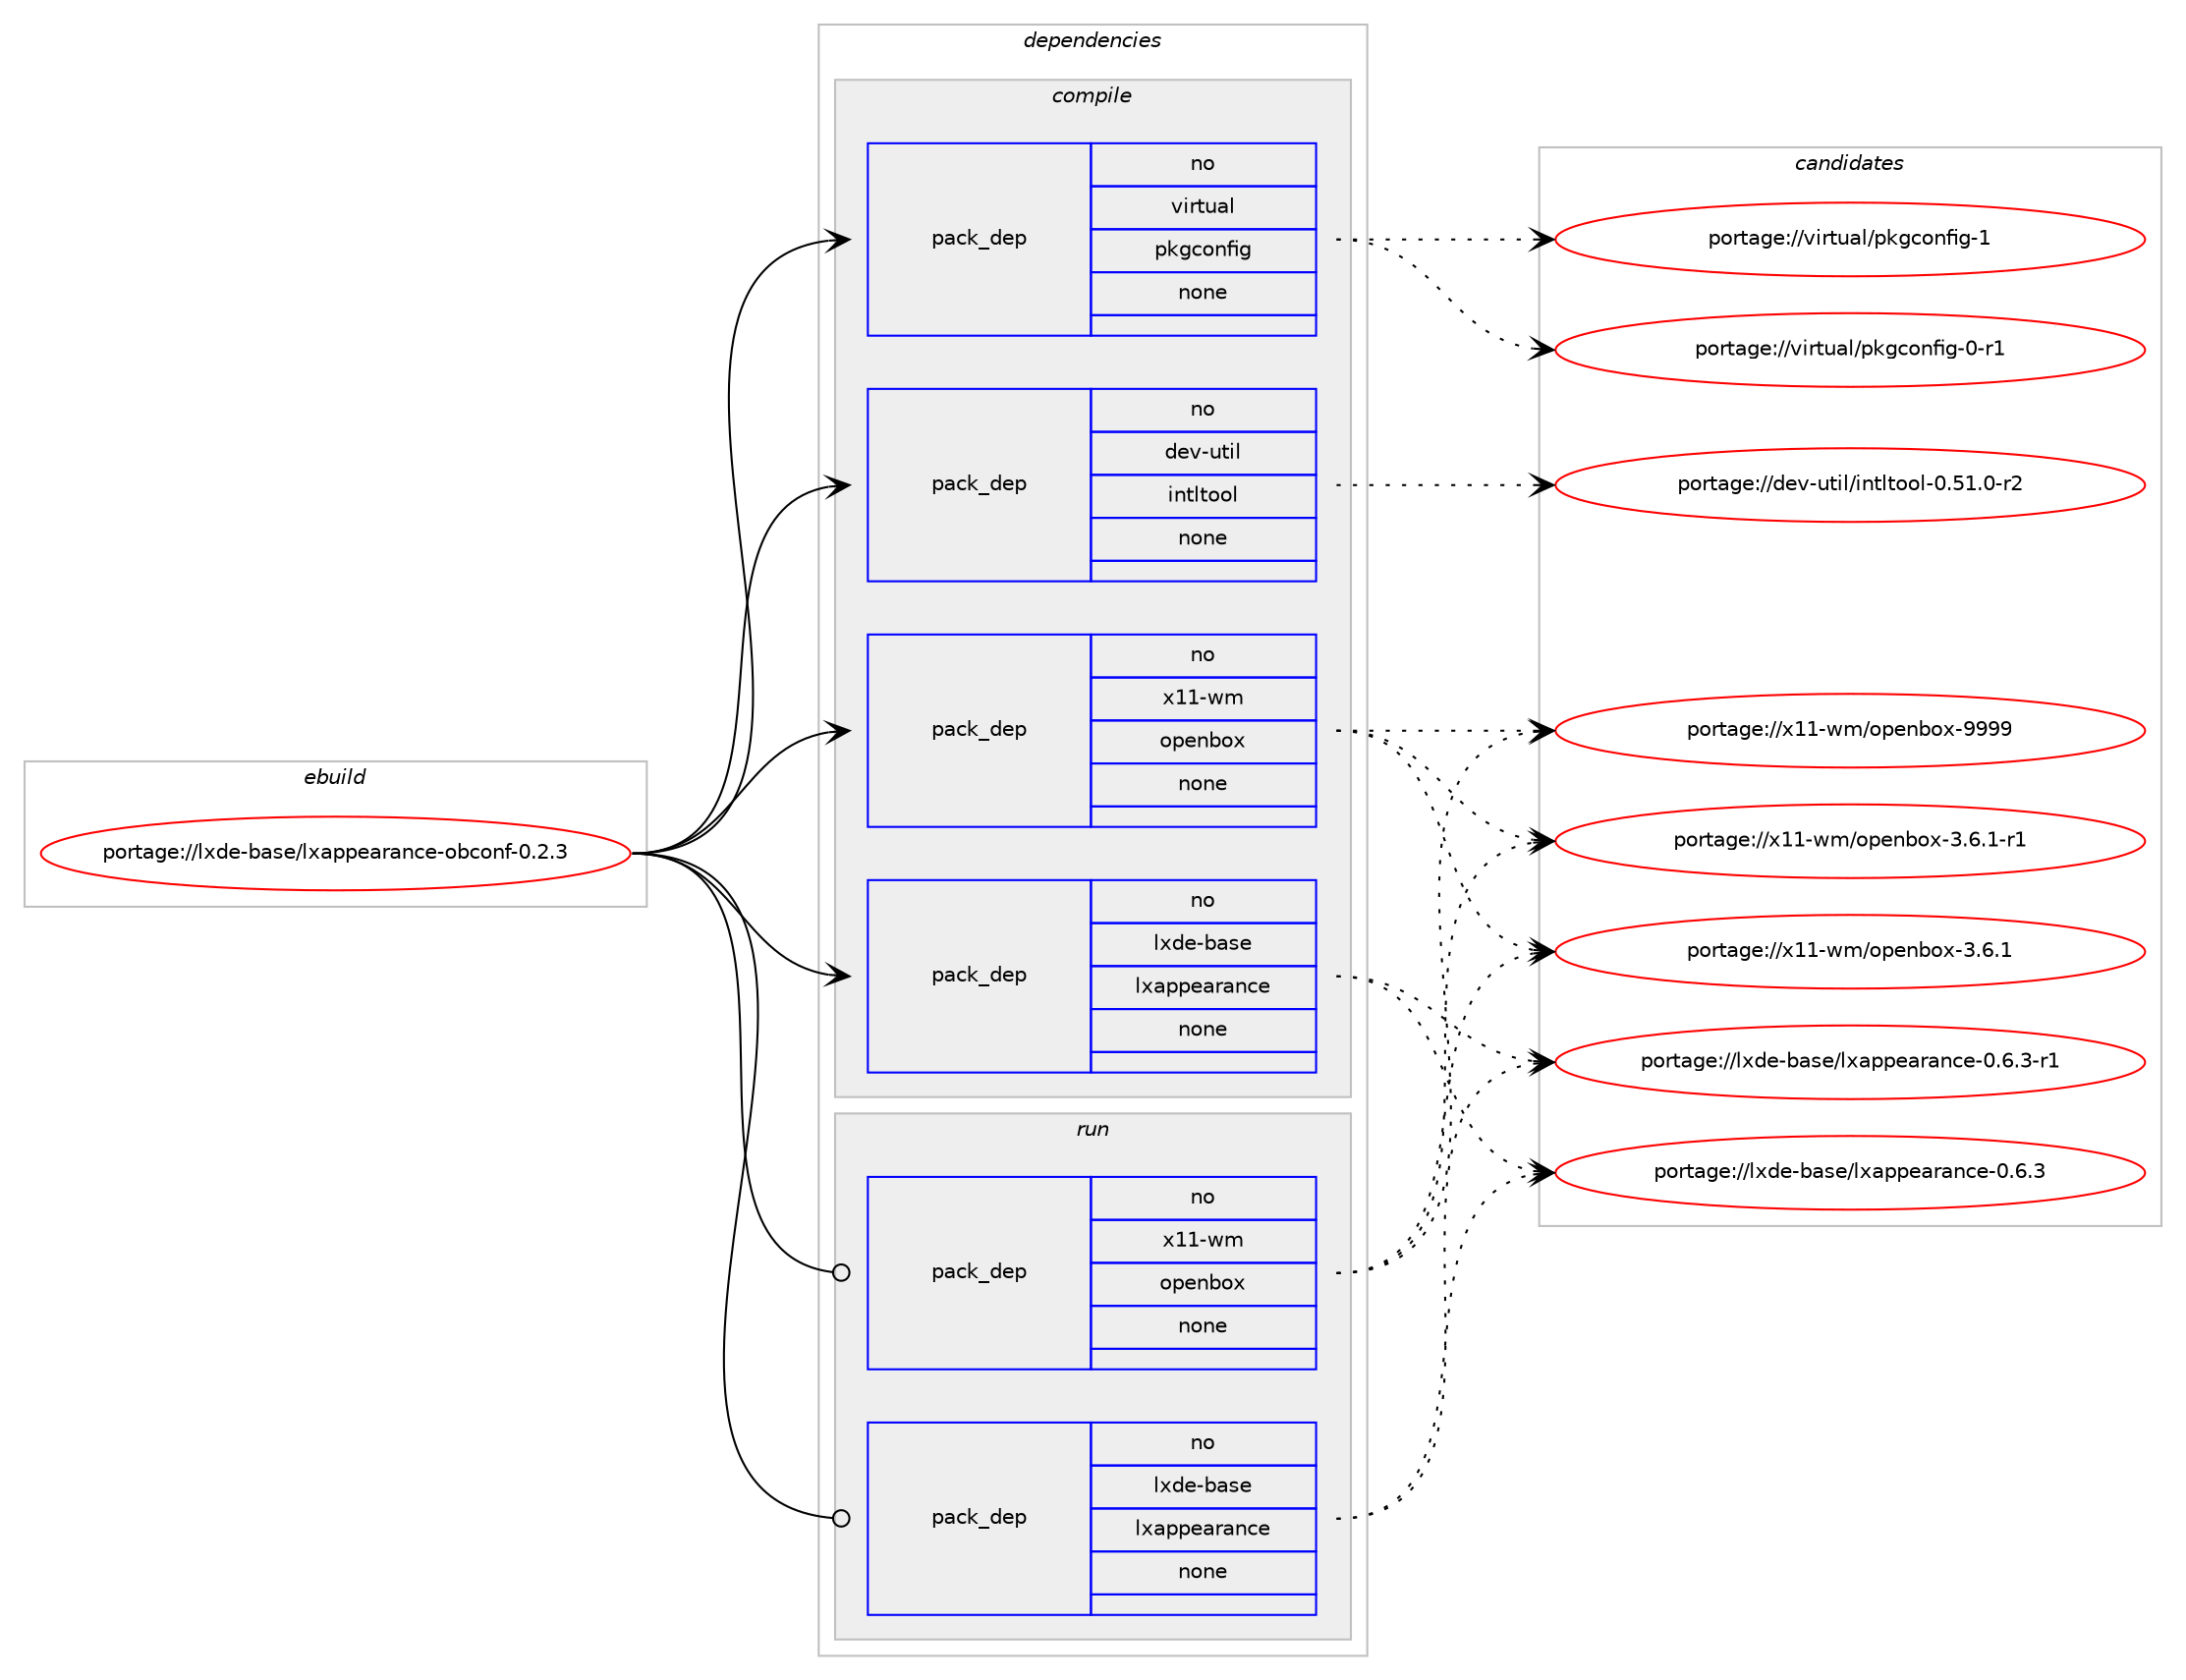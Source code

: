 digraph prolog {

# *************
# Graph options
# *************

newrank=true;
concentrate=true;
compound=true;
graph [rankdir=LR,fontname=Helvetica,fontsize=10,ranksep=1.5];#, ranksep=2.5, nodesep=0.2];
edge  [arrowhead=vee];
node  [fontname=Helvetica,fontsize=10];

# **********
# The ebuild
# **********

subgraph cluster_leftcol {
color=gray;
rank=same;
label=<<i>ebuild</i>>;
id [label="portage://lxde-base/lxappearance-obconf-0.2.3", color=red, width=4, href="../lxde-base/lxappearance-obconf-0.2.3.svg"];
}

# ****************
# The dependencies
# ****************

subgraph cluster_midcol {
color=gray;
label=<<i>dependencies</i>>;
subgraph cluster_compile {
fillcolor="#eeeeee";
style=filled;
label=<<i>compile</i>>;
subgraph pack179902 {
dependency238350 [label=<<TABLE BORDER="0" CELLBORDER="1" CELLSPACING="0" CELLPADDING="4" WIDTH="220"><TR><TD ROWSPAN="6" CELLPADDING="30">pack_dep</TD></TR><TR><TD WIDTH="110">no</TD></TR><TR><TD>dev-util</TD></TR><TR><TD>intltool</TD></TR><TR><TD>none</TD></TR><TR><TD></TD></TR></TABLE>>, shape=none, color=blue];
}
id:e -> dependency238350:w [weight=20,style="solid",arrowhead="vee"];
subgraph pack179903 {
dependency238351 [label=<<TABLE BORDER="0" CELLBORDER="1" CELLSPACING="0" CELLPADDING="4" WIDTH="220"><TR><TD ROWSPAN="6" CELLPADDING="30">pack_dep</TD></TR><TR><TD WIDTH="110">no</TD></TR><TR><TD>lxde-base</TD></TR><TR><TD>lxappearance</TD></TR><TR><TD>none</TD></TR><TR><TD></TD></TR></TABLE>>, shape=none, color=blue];
}
id:e -> dependency238351:w [weight=20,style="solid",arrowhead="vee"];
subgraph pack179904 {
dependency238352 [label=<<TABLE BORDER="0" CELLBORDER="1" CELLSPACING="0" CELLPADDING="4" WIDTH="220"><TR><TD ROWSPAN="6" CELLPADDING="30">pack_dep</TD></TR><TR><TD WIDTH="110">no</TD></TR><TR><TD>virtual</TD></TR><TR><TD>pkgconfig</TD></TR><TR><TD>none</TD></TR><TR><TD></TD></TR></TABLE>>, shape=none, color=blue];
}
id:e -> dependency238352:w [weight=20,style="solid",arrowhead="vee"];
subgraph pack179905 {
dependency238353 [label=<<TABLE BORDER="0" CELLBORDER="1" CELLSPACING="0" CELLPADDING="4" WIDTH="220"><TR><TD ROWSPAN="6" CELLPADDING="30">pack_dep</TD></TR><TR><TD WIDTH="110">no</TD></TR><TR><TD>x11-wm</TD></TR><TR><TD>openbox</TD></TR><TR><TD>none</TD></TR><TR><TD></TD></TR></TABLE>>, shape=none, color=blue];
}
id:e -> dependency238353:w [weight=20,style="solid",arrowhead="vee"];
}
subgraph cluster_compileandrun {
fillcolor="#eeeeee";
style=filled;
label=<<i>compile and run</i>>;
}
subgraph cluster_run {
fillcolor="#eeeeee";
style=filled;
label=<<i>run</i>>;
subgraph pack179906 {
dependency238354 [label=<<TABLE BORDER="0" CELLBORDER="1" CELLSPACING="0" CELLPADDING="4" WIDTH="220"><TR><TD ROWSPAN="6" CELLPADDING="30">pack_dep</TD></TR><TR><TD WIDTH="110">no</TD></TR><TR><TD>lxde-base</TD></TR><TR><TD>lxappearance</TD></TR><TR><TD>none</TD></TR><TR><TD></TD></TR></TABLE>>, shape=none, color=blue];
}
id:e -> dependency238354:w [weight=20,style="solid",arrowhead="odot"];
subgraph pack179907 {
dependency238355 [label=<<TABLE BORDER="0" CELLBORDER="1" CELLSPACING="0" CELLPADDING="4" WIDTH="220"><TR><TD ROWSPAN="6" CELLPADDING="30">pack_dep</TD></TR><TR><TD WIDTH="110">no</TD></TR><TR><TD>x11-wm</TD></TR><TR><TD>openbox</TD></TR><TR><TD>none</TD></TR><TR><TD></TD></TR></TABLE>>, shape=none, color=blue];
}
id:e -> dependency238355:w [weight=20,style="solid",arrowhead="odot"];
}
}

# **************
# The candidates
# **************

subgraph cluster_choices {
rank=same;
color=gray;
label=<<i>candidates</i>>;

subgraph choice179902 {
color=black;
nodesep=1;
choice1001011184511711610510847105110116108116111111108454846534946484511450 [label="portage://dev-util/intltool-0.51.0-r2", color=red, width=4,href="../dev-util/intltool-0.51.0-r2.svg"];
dependency238350:e -> choice1001011184511711610510847105110116108116111111108454846534946484511450:w [style=dotted,weight="100"];
}
subgraph choice179903 {
color=black;
nodesep=1;
choice10812010010145989711510147108120971121121019711497110991014548465446514511449 [label="portage://lxde-base/lxappearance-0.6.3-r1", color=red, width=4,href="../lxde-base/lxappearance-0.6.3-r1.svg"];
choice1081201001014598971151014710812097112112101971149711099101454846544651 [label="portage://lxde-base/lxappearance-0.6.3", color=red, width=4,href="../lxde-base/lxappearance-0.6.3.svg"];
dependency238351:e -> choice10812010010145989711510147108120971121121019711497110991014548465446514511449:w [style=dotted,weight="100"];
dependency238351:e -> choice1081201001014598971151014710812097112112101971149711099101454846544651:w [style=dotted,weight="100"];
}
subgraph choice179904 {
color=black;
nodesep=1;
choice1181051141161179710847112107103991111101021051034549 [label="portage://virtual/pkgconfig-1", color=red, width=4,href="../virtual/pkgconfig-1.svg"];
choice11810511411611797108471121071039911111010210510345484511449 [label="portage://virtual/pkgconfig-0-r1", color=red, width=4,href="../virtual/pkgconfig-0-r1.svg"];
dependency238352:e -> choice1181051141161179710847112107103991111101021051034549:w [style=dotted,weight="100"];
dependency238352:e -> choice11810511411611797108471121071039911111010210510345484511449:w [style=dotted,weight="100"];
}
subgraph choice179905 {
color=black;
nodesep=1;
choice12049494511910947111112101110981111204557575757 [label="portage://x11-wm/openbox-9999", color=red, width=4,href="../x11-wm/openbox-9999.svg"];
choice12049494511910947111112101110981111204551465446494511449 [label="portage://x11-wm/openbox-3.6.1-r1", color=red, width=4,href="../x11-wm/openbox-3.6.1-r1.svg"];
choice1204949451191094711111210111098111120455146544649 [label="portage://x11-wm/openbox-3.6.1", color=red, width=4,href="../x11-wm/openbox-3.6.1.svg"];
dependency238353:e -> choice12049494511910947111112101110981111204557575757:w [style=dotted,weight="100"];
dependency238353:e -> choice12049494511910947111112101110981111204551465446494511449:w [style=dotted,weight="100"];
dependency238353:e -> choice1204949451191094711111210111098111120455146544649:w [style=dotted,weight="100"];
}
subgraph choice179906 {
color=black;
nodesep=1;
choice10812010010145989711510147108120971121121019711497110991014548465446514511449 [label="portage://lxde-base/lxappearance-0.6.3-r1", color=red, width=4,href="../lxde-base/lxappearance-0.6.3-r1.svg"];
choice1081201001014598971151014710812097112112101971149711099101454846544651 [label="portage://lxde-base/lxappearance-0.6.3", color=red, width=4,href="../lxde-base/lxappearance-0.6.3.svg"];
dependency238354:e -> choice10812010010145989711510147108120971121121019711497110991014548465446514511449:w [style=dotted,weight="100"];
dependency238354:e -> choice1081201001014598971151014710812097112112101971149711099101454846544651:w [style=dotted,weight="100"];
}
subgraph choice179907 {
color=black;
nodesep=1;
choice12049494511910947111112101110981111204557575757 [label="portage://x11-wm/openbox-9999", color=red, width=4,href="../x11-wm/openbox-9999.svg"];
choice12049494511910947111112101110981111204551465446494511449 [label="portage://x11-wm/openbox-3.6.1-r1", color=red, width=4,href="../x11-wm/openbox-3.6.1-r1.svg"];
choice1204949451191094711111210111098111120455146544649 [label="portage://x11-wm/openbox-3.6.1", color=red, width=4,href="../x11-wm/openbox-3.6.1.svg"];
dependency238355:e -> choice12049494511910947111112101110981111204557575757:w [style=dotted,weight="100"];
dependency238355:e -> choice12049494511910947111112101110981111204551465446494511449:w [style=dotted,weight="100"];
dependency238355:e -> choice1204949451191094711111210111098111120455146544649:w [style=dotted,weight="100"];
}
}

}

